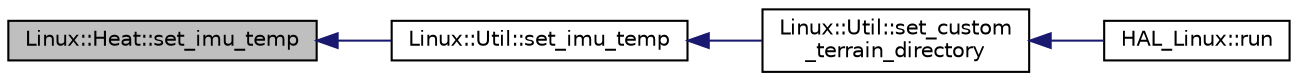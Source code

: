 digraph "Linux::Heat::set_imu_temp"
{
 // INTERACTIVE_SVG=YES
  edge [fontname="Helvetica",fontsize="10",labelfontname="Helvetica",labelfontsize="10"];
  node [fontname="Helvetica",fontsize="10",shape=record];
  rankdir="LR";
  Node1 [label="Linux::Heat::set_imu_temp",height=0.2,width=0.4,color="black", fillcolor="grey75", style="filled", fontcolor="black"];
  Node1 -> Node2 [dir="back",color="midnightblue",fontsize="10",style="solid",fontname="Helvetica"];
  Node2 [label="Linux::Util::set_imu_temp",height=0.2,width=0.4,color="black", fillcolor="white", style="filled",URL="$classLinux_1_1Util.html#aaf436ef08c01aa430604c0aaf5880ab5"];
  Node2 -> Node3 [dir="back",color="midnightblue",fontsize="10",style="solid",fontname="Helvetica"];
  Node3 [label="Linux::Util::set_custom\l_terrain_directory",height=0.2,width=0.4,color="black", fillcolor="white", style="filled",URL="$classLinux_1_1Util.html#a27e8ef7a37f200211f1c1fa1f230e8d3"];
  Node3 -> Node4 [dir="back",color="midnightblue",fontsize="10",style="solid",fontname="Helvetica"];
  Node4 [label="HAL_Linux::run",height=0.2,width=0.4,color="black", fillcolor="white", style="filled",URL="$classHAL__Linux.html#a9b8394eb66ea6d3d5539aaaf47c3bf80"];
}
